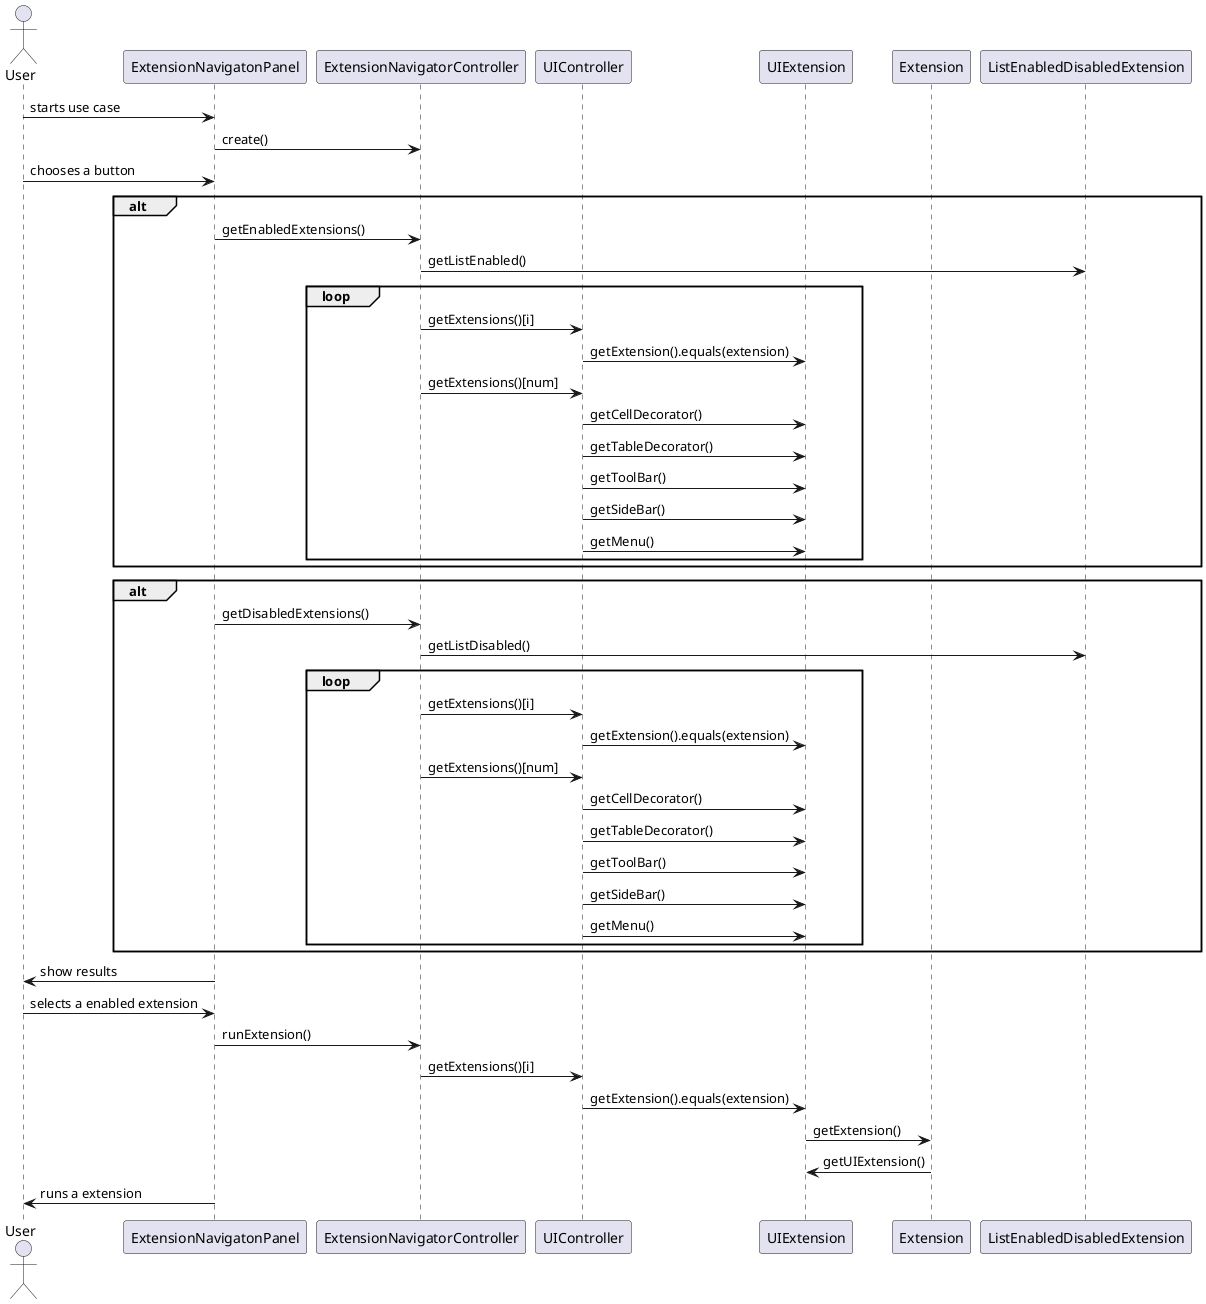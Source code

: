 @startuml CORE04.2_extension_navigator_design.png

actor User
    participant ExtensionNavigatonPanel as UI
    participant ExtensionNavigatorController as CTRL
    participant UIController as UICTRL 
    participant UIExtension as EXTENSIONS
    participant Extension as EXT
    participant ListEnabledDisabledExtension as LIST
    
    User -> UI : starts use case
    UI -> CTRL : create()
    User -> UI : chooses a button
    alt
    UI -> CTRL : getEnabledExtensions()
    CTRL -> LIST : getListEnabled()
loop
    CTRL -> UICTRL : getExtensions()[i]
    UICTRL -> EXTENSIONS : getExtension().equals(extension)
    CTRL -> UICTRL : getExtensions()[num]
    UICTRL -> EXTENSIONS : getCellDecorator()
    UICTRL -> EXTENSIONS : getTableDecorator()
    UICTRL -> EXTENSIONS : getToolBar()
    UICTRL -> EXTENSIONS : getSideBar()
    UICTRL -> EXTENSIONS : getMenu()
end
    end
    alt
    UI -> CTRL : getDisabledExtensions()
    CTRL -> LIST : getListDisabled()
loop
    CTRL -> UICTRL : getExtensions()[i]
    UICTRL -> EXTENSIONS : getExtension().equals(extension)
    CTRL -> UICTRL : getExtensions()[num]
    UICTRL -> EXTENSIONS : getCellDecorator()
    UICTRL -> EXTENSIONS : getTableDecorator()
    UICTRL -> EXTENSIONS : getToolBar()
    UICTRL -> EXTENSIONS : getSideBar()
    UICTRL -> EXTENSIONS : getMenu()
end
    end
    UI -> User : show results
    User -> UI : selects a enabled extension
    UI -> CTRL : runExtension()
    CTRL ->UICTRL : getExtensions()[i]
    UICTRL -> EXTENSIONS : getExtension().equals(extension)
    EXTENSIONS -> EXT : getExtension()
    EXT -> EXTENSIONS : getUIExtension()
    UI -> User : runs a extension

@enduml
